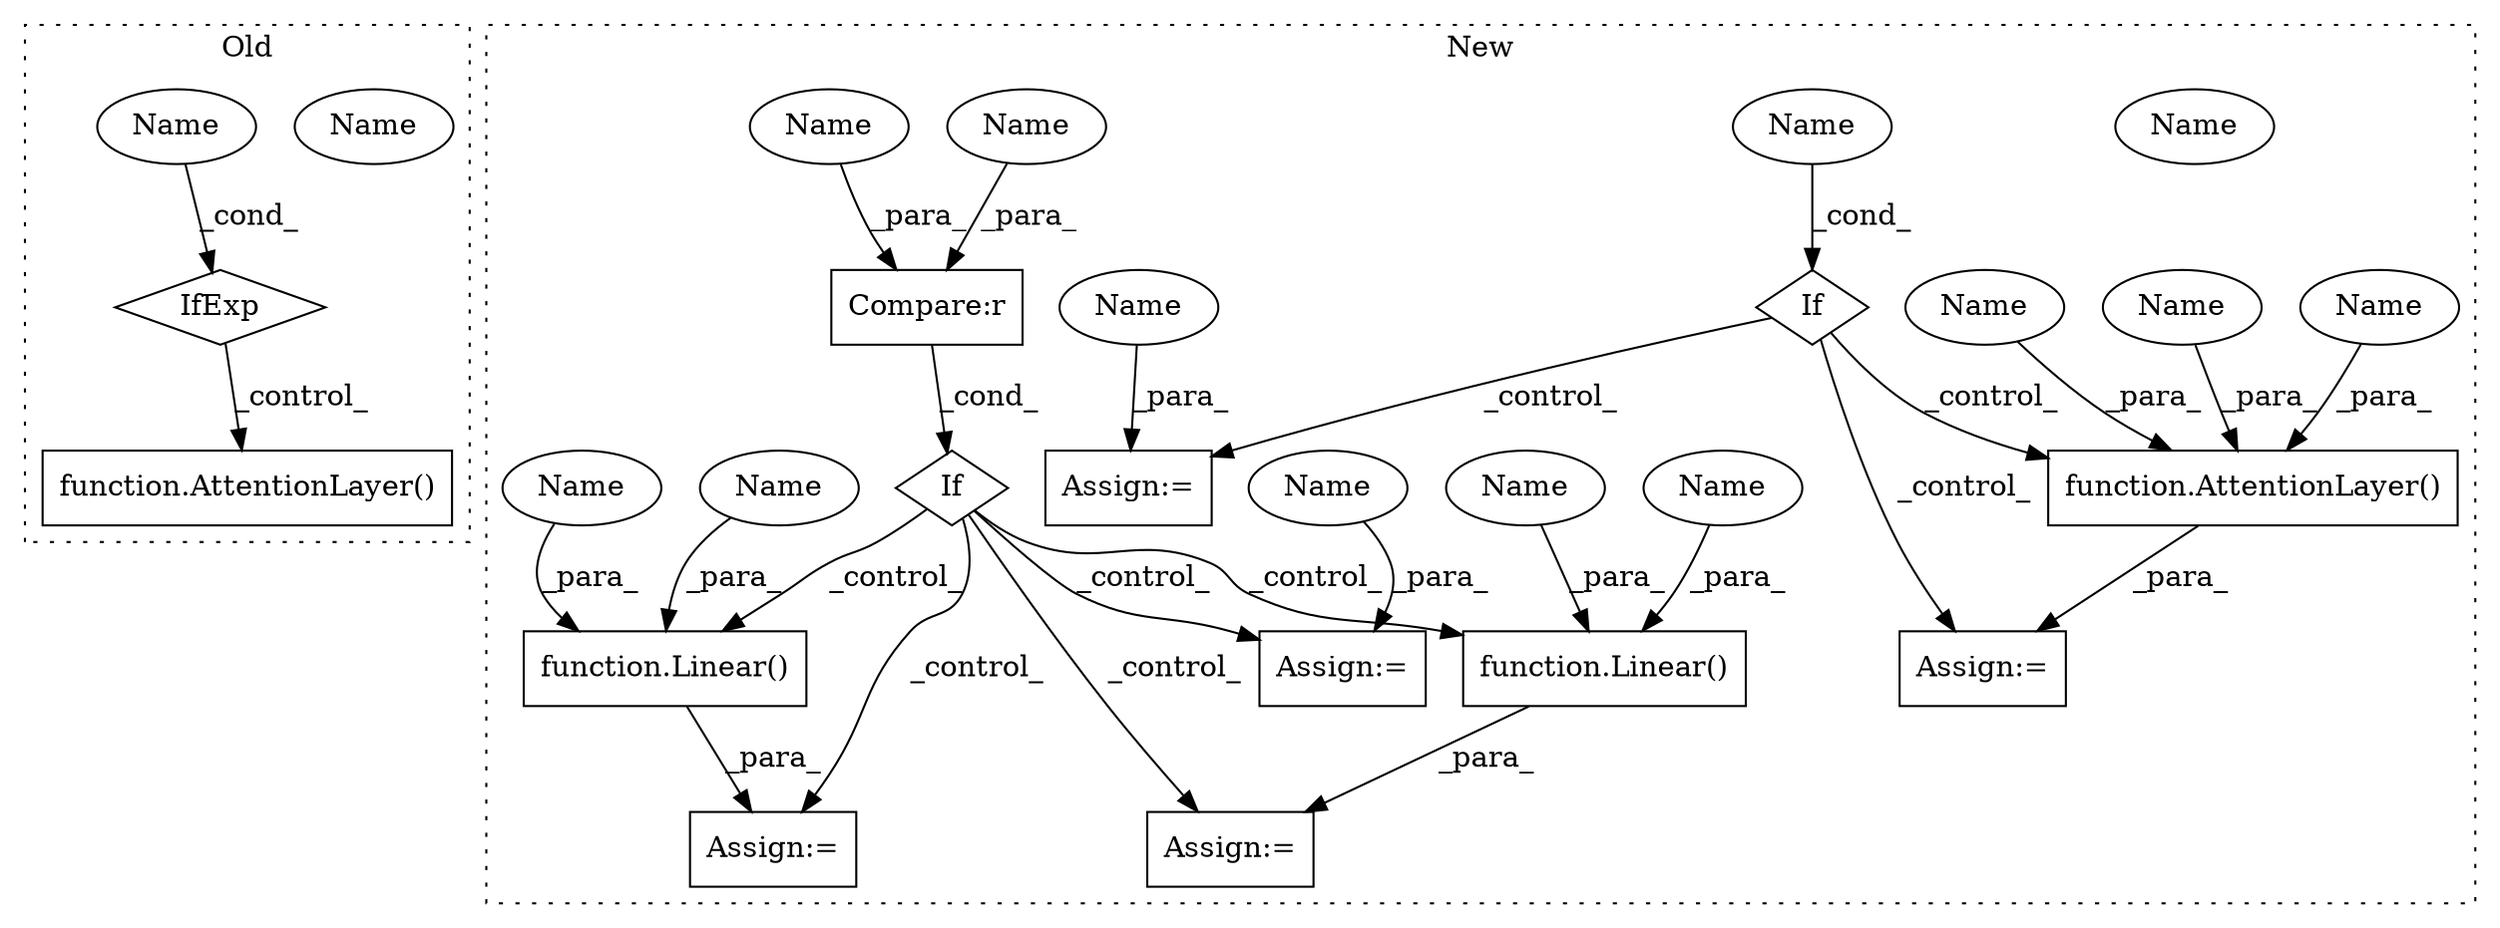 digraph G {
subgraph cluster0 {
1 [label="function.AttentionLayer()" a="75" s="14462,14510" l="15,1" shape="box"];
4 [label="IfExp" a="51" s="14511,14524" l="4,6" shape="diamond"];
6 [label="Name" a="87" s="14515" l="9" shape="ellipse"];
21 [label="Name" a="87" s="14515" l="9" shape="ellipse"];
label = "Old";
style="dotted";
}
subgraph cluster1 {
2 [label="function.AttentionLayer()" a="75" s="15026,15087" l="15,13" shape="box"];
3 [label="If" a="96" s="14941" l="3" shape="diamond"];
5 [label="Name" a="87" s="14944" l="9" shape="ellipse"];
7 [label="Assign:=" a="68" s="15023" l="3" shape="box"];
8 [label="function.Linear()" a="75" s="14556,14596" l="7,1" shape="box"];
9 [label="If" a="96" s="14398" l="3" shape="diamond"];
10 [label="Compare:r" a="40" s="14401" l="35" shape="box"];
11 [label="function.Linear()" a="75" s="14477,14517" l="7,1" shape="box"];
12 [label="Assign:=" a="68" s="15141" l="3" shape="box"];
13 [label="Assign:=" a="68" s="14673" l="3" shape="box"];
14 [label="Assign:=" a="68" s="14474" l="3" shape="box"];
15 [label="Assign:=" a="68" s="14553" l="3" shape="box"];
16 [label="Name" a="87" s="14506" l="11" shape="ellipse"];
17 [label="Name" a="87" s="14425" l="11" shape="ellipse"];
18 [label="Name" a="87" s="15041" l="11" shape="ellipse"];
19 [label="Name" a="87" s="15076" l="11" shape="ellipse"];
20 [label="Name" a="87" s="14585" l="11" shape="ellipse"];
22 [label="Name" a="87" s="14944" l="9" shape="ellipse"];
23 [label="Name" a="87" s="14676" l="4" shape="ellipse"];
24 [label="Name" a="87" s="15144" l="4" shape="ellipse"];
25 [label="Name" a="87" s="14484" l="20" shape="ellipse"];
26 [label="Name" a="87" s="14401" l="20" shape="ellipse"];
27 [label="Name" a="87" s="15054" l="20" shape="ellipse"];
28 [label="Name" a="87" s="14563" l="20" shape="ellipse"];
label = "New";
style="dotted";
}
2 -> 7 [label="_para_"];
3 -> 12 [label="_control_"];
3 -> 2 [label="_control_"];
3 -> 7 [label="_control_"];
4 -> 1 [label="_control_"];
8 -> 15 [label="_para_"];
9 -> 14 [label="_control_"];
9 -> 13 [label="_control_"];
9 -> 15 [label="_control_"];
9 -> 8 [label="_control_"];
9 -> 11 [label="_control_"];
10 -> 9 [label="_cond_"];
11 -> 14 [label="_para_"];
16 -> 11 [label="_para_"];
17 -> 10 [label="_para_"];
18 -> 2 [label="_para_"];
19 -> 2 [label="_para_"];
20 -> 8 [label="_para_"];
21 -> 4 [label="_cond_"];
22 -> 3 [label="_cond_"];
23 -> 13 [label="_para_"];
24 -> 12 [label="_para_"];
25 -> 11 [label="_para_"];
26 -> 10 [label="_para_"];
27 -> 2 [label="_para_"];
28 -> 8 [label="_para_"];
}